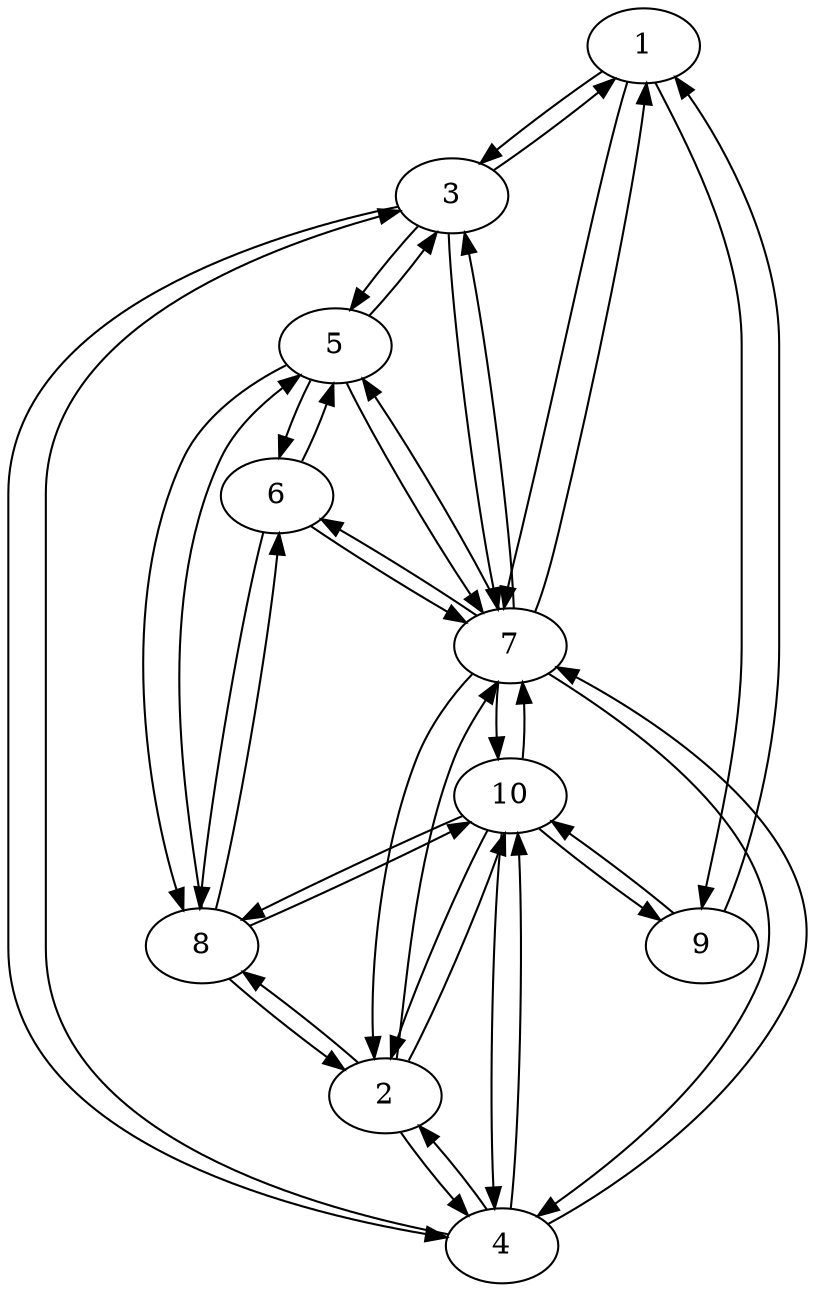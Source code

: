 digraph MyGraph {
1 -> 3;
1 -> 7;
1 -> 9;
2 -> 4;
2 -> 7;
2 -> 8;
2 -> 10;
3 -> 1;
3 -> 4;
3 -> 5;
3 -> 7;
4 -> 2;
4 -> 3;
4 -> 7;
4 -> 10;
5 -> 3;
5 -> 6;
5 -> 7;
5 -> 8;
6 -> 5;
6 -> 7;
6 -> 8;
7 -> 1;
7 -> 2;
7 -> 3;
7 -> 4;
7 -> 5;
7 -> 6;
7 -> 10;
8 -> 2;
8 -> 5;
8 -> 6;
8 -> 10;
9 -> 1;
9 -> 10;
10 -> 2;
10 -> 4;
10 -> 7;
10 -> 8;
10 -> 9;
}
